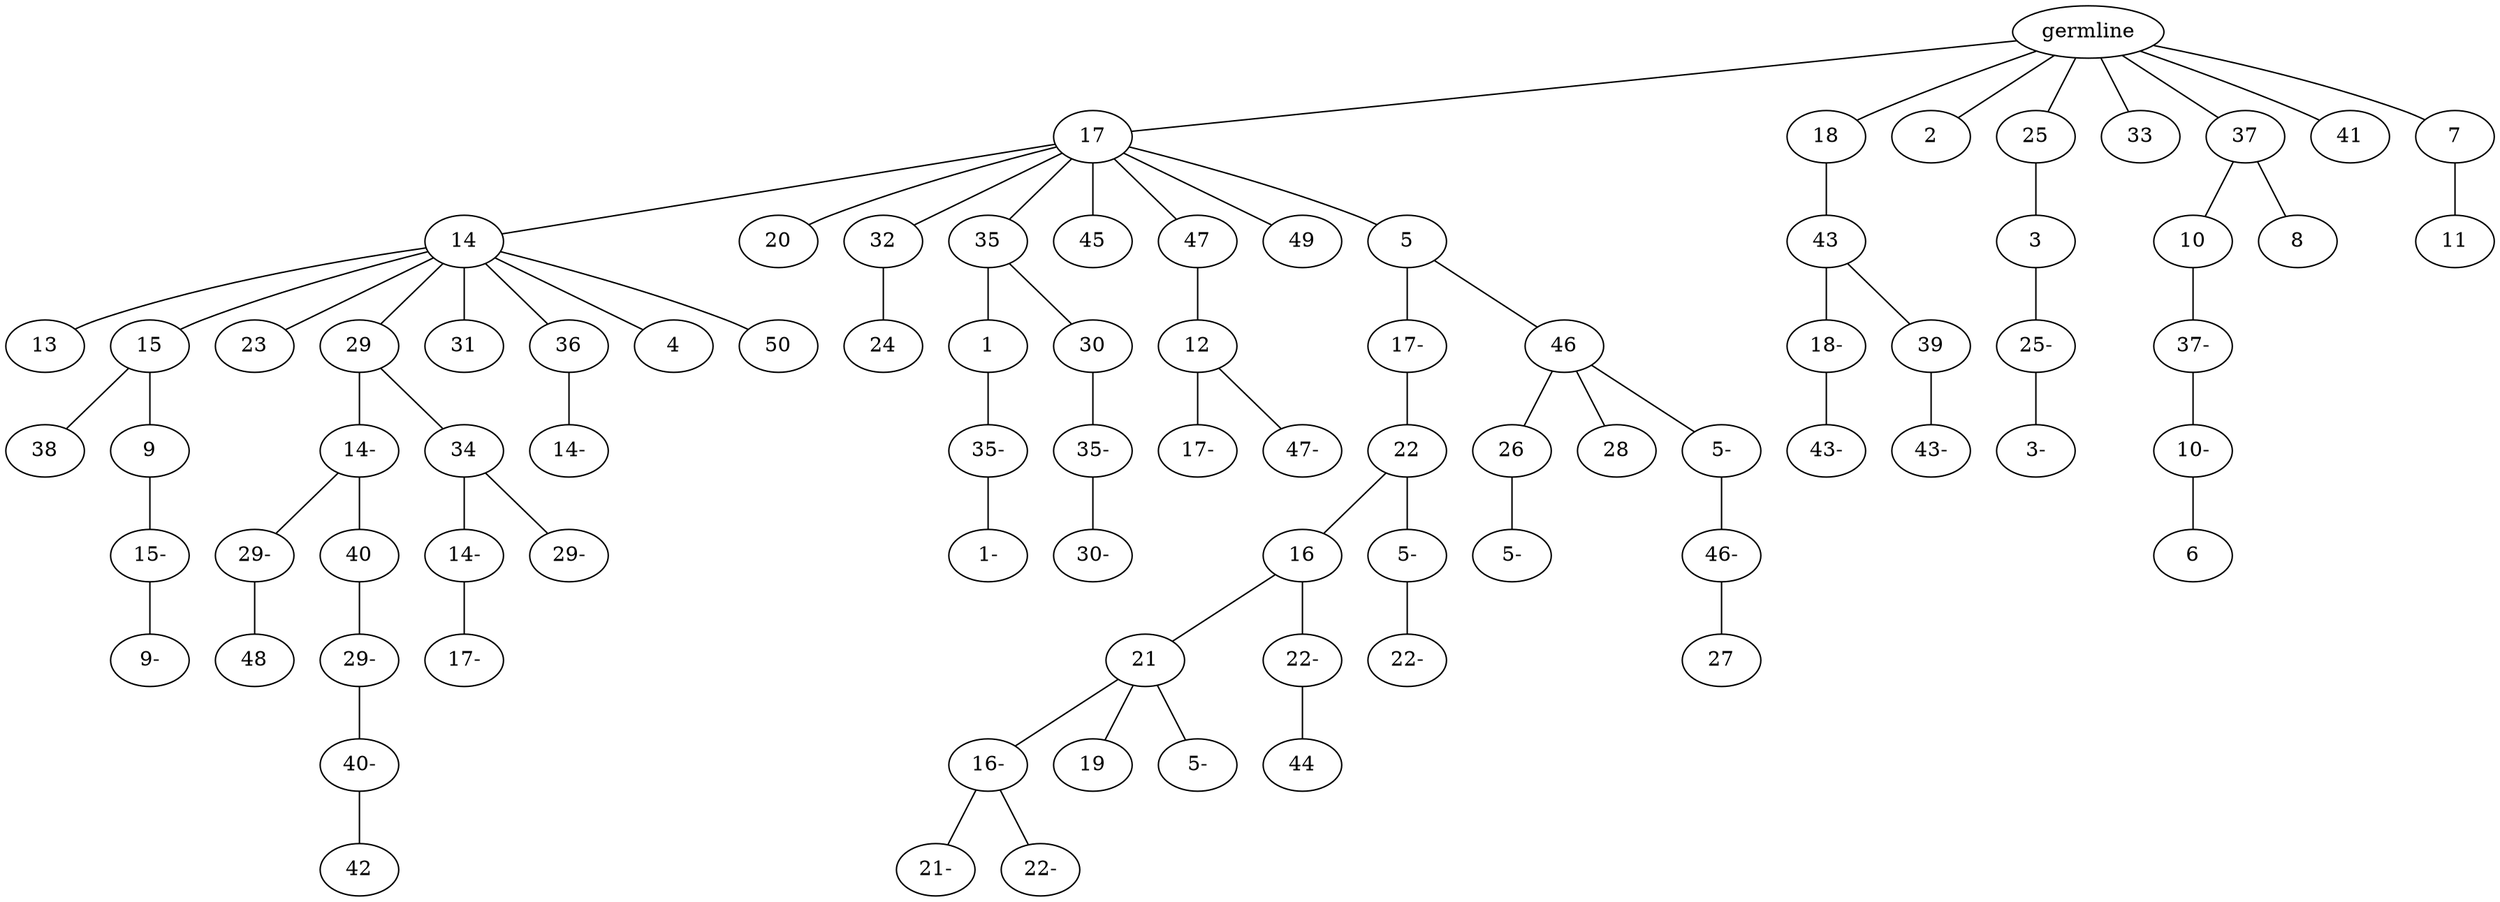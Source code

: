 graph tree {
    "139702310747296" [label="germline"];
    "139702311638256" [label="17"];
    "139702311396544" [label="14"];
    "139702311398608" [label="13"];
    "139702311396736" [label="15"];
    "139702311398752" [label="38"];
    "139702311397696" [label="9"];
    "139702311395920" [label="15-"];
    "139702312372976" [label="9-"];
    "139702311396160" [label="23"];
    "139702311398368" [label="29"];
    "139702311397840" [label="14-"];
    "139702312370624" [label="29-"];
    "139702312371440" [label="48"];
    "139702312371584" [label="40"];
    "139702312370912" [label="29-"];
    "139702312370528" [label="40-"];
    "139702312373504" [label="42"];
    "139702311397264" [label="34"];
    "139702312371344" [label="14-"];
    "139702312373696" [label="17-"];
    "139702312372448" [label="29-"];
    "139702311397168" [label="31"];
    "139702311397936" [label="36"];
    "139702312371008" [label="14-"];
    "139702311398128" [label="4"];
    "139702312373792" [label="50"];
    "139702311397312" [label="20"];
    "139702311399088" [label="32"];
    "139702312373744" [label="24"];
    "139702311398992" [label="35"];
    "139702312372256" [label="1"];
    "139702312371392" [label="35-"];
    "139702312373120" [label="1-"];
    "139702312371056" [label="30"];
    "139702312372880" [label="35-"];
    "139702312373936" [label="30-"];
    "139702311396256" [label="45"];
    "139702312370384" [label="47"];
    "139702312373072" [label="12"];
    "139702312370768" [label="17-"];
    "139702312371872" [label="47-"];
    "139702312372784" [label="49"];
    "139702312371200" [label="5"];
    "139702312371104" [label="17-"];
    "139702312374176" [label="22"];
    "139702312372544" [label="16"];
    "139702312371248" [label="21"];
    "139702311318384" [label="16-"];
    "139702311319920" [label="21-"];
    "139702311318624" [label="22-"];
    "139702311317712" [label="19"];
    "139702311398656" [label="5-"];
    "139702312370576" [label="22-"];
    "139702311317760" [label="44"];
    "139702312371728" [label="5-"];
    "139702311319248" [label="22-"];
    "139702312372400" [label="46"];
    "139702312372208" [label="26"];
    "139702312372352" [label="5-"];
    "139702312371632" [label="28"];
    "139702312371680" [label="5-"];
    "139702311318192" [label="46-"];
    "139702310798960" [label="27"];
    "139702311398272" [label="18"];
    "139702311398176" [label="43"];
    "139702312372928" [label="18-"];
    "139702310797712" [label="43-"];
    "139702312373216" [label="39"];
    "139702310798816" [label="43-"];
    "139702311300016" [label="2"];
    "139702311395632" [label="25"];
    "139702312370672" [label="3"];
    "139702310799440" [label="25-"];
    "139702310797568" [label="3-"];
    "139702311318912" [label="33"];
    "139702312371968" [label="37"];
    "139702310799152" [label="10"];
    "139702310798672" [label="37-"];
    "139702310798576" [label="10-"];
    "139702310800160" [label="6"];
    "139702310799104" [label="8"];
    "139702311398512" [label="41"];
    "139702310800496" [label="7"];
    "139702310799488" [label="11"];
    "139702310747296" -- "139702311638256";
    "139702310747296" -- "139702311398272";
    "139702310747296" -- "139702311300016";
    "139702310747296" -- "139702311395632";
    "139702310747296" -- "139702311318912";
    "139702310747296" -- "139702312371968";
    "139702310747296" -- "139702311398512";
    "139702310747296" -- "139702310800496";
    "139702311638256" -- "139702311396544";
    "139702311638256" -- "139702311397312";
    "139702311638256" -- "139702311399088";
    "139702311638256" -- "139702311398992";
    "139702311638256" -- "139702311396256";
    "139702311638256" -- "139702312370384";
    "139702311638256" -- "139702312372784";
    "139702311638256" -- "139702312371200";
    "139702311396544" -- "139702311398608";
    "139702311396544" -- "139702311396736";
    "139702311396544" -- "139702311396160";
    "139702311396544" -- "139702311398368";
    "139702311396544" -- "139702311397168";
    "139702311396544" -- "139702311397936";
    "139702311396544" -- "139702311398128";
    "139702311396544" -- "139702312373792";
    "139702311396736" -- "139702311398752";
    "139702311396736" -- "139702311397696";
    "139702311397696" -- "139702311395920";
    "139702311395920" -- "139702312372976";
    "139702311398368" -- "139702311397840";
    "139702311398368" -- "139702311397264";
    "139702311397840" -- "139702312370624";
    "139702311397840" -- "139702312371584";
    "139702312370624" -- "139702312371440";
    "139702312371584" -- "139702312370912";
    "139702312370912" -- "139702312370528";
    "139702312370528" -- "139702312373504";
    "139702311397264" -- "139702312371344";
    "139702311397264" -- "139702312372448";
    "139702312371344" -- "139702312373696";
    "139702311397936" -- "139702312371008";
    "139702311399088" -- "139702312373744";
    "139702311398992" -- "139702312372256";
    "139702311398992" -- "139702312371056";
    "139702312372256" -- "139702312371392";
    "139702312371392" -- "139702312373120";
    "139702312371056" -- "139702312372880";
    "139702312372880" -- "139702312373936";
    "139702312370384" -- "139702312373072";
    "139702312373072" -- "139702312370768";
    "139702312373072" -- "139702312371872";
    "139702312371200" -- "139702312371104";
    "139702312371200" -- "139702312372400";
    "139702312371104" -- "139702312374176";
    "139702312374176" -- "139702312372544";
    "139702312374176" -- "139702312371728";
    "139702312372544" -- "139702312371248";
    "139702312372544" -- "139702312370576";
    "139702312371248" -- "139702311318384";
    "139702312371248" -- "139702311317712";
    "139702312371248" -- "139702311398656";
    "139702311318384" -- "139702311319920";
    "139702311318384" -- "139702311318624";
    "139702312370576" -- "139702311317760";
    "139702312371728" -- "139702311319248";
    "139702312372400" -- "139702312372208";
    "139702312372400" -- "139702312371632";
    "139702312372400" -- "139702312371680";
    "139702312372208" -- "139702312372352";
    "139702312371680" -- "139702311318192";
    "139702311318192" -- "139702310798960";
    "139702311398272" -- "139702311398176";
    "139702311398176" -- "139702312372928";
    "139702311398176" -- "139702312373216";
    "139702312372928" -- "139702310797712";
    "139702312373216" -- "139702310798816";
    "139702311395632" -- "139702312370672";
    "139702312370672" -- "139702310799440";
    "139702310799440" -- "139702310797568";
    "139702312371968" -- "139702310799152";
    "139702312371968" -- "139702310799104";
    "139702310799152" -- "139702310798672";
    "139702310798672" -- "139702310798576";
    "139702310798576" -- "139702310800160";
    "139702310800496" -- "139702310799488";
}
